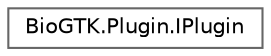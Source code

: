 digraph "Graphical Class Hierarchy"
{
 // LATEX_PDF_SIZE
  bgcolor="transparent";
  edge [fontname=Helvetica,fontsize=10,labelfontname=Helvetica,labelfontsize=10];
  node [fontname=Helvetica,fontsize=10,shape=box,height=0.2,width=0.4];
  rankdir="LR";
  Node0 [id="Node000000",label="BioGTK.Plugin.IPlugin",height=0.2,width=0.4,color="grey40", fillcolor="white", style="filled",URL="$interface_bio_g_t_k_1_1_plugin_1_1_i_plugin.html",tooltip=" "];
}
